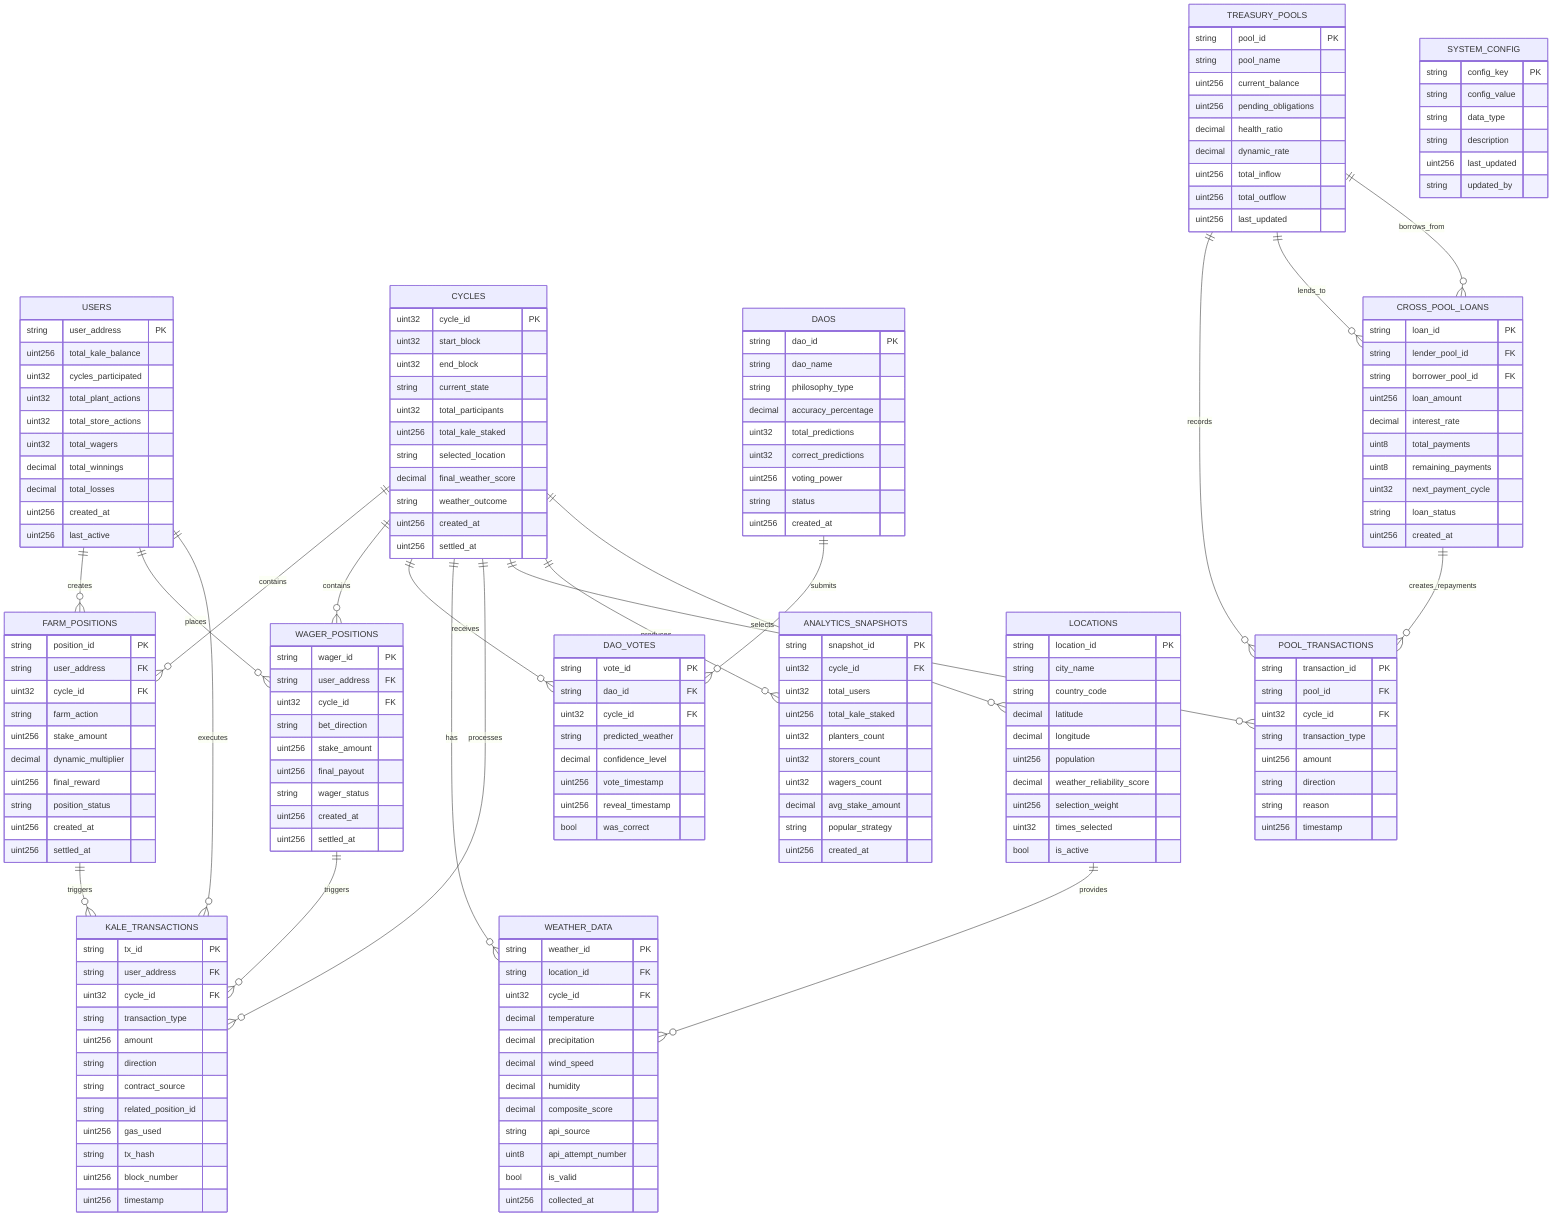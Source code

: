 erDiagram
    USERS {
        string user_address PK
        uint256 total_kale_balance
        uint32 cycles_participated
        uint32 total_plant_actions
        uint32 total_store_actions  
        uint32 total_wagers
        decimal total_winnings
        decimal total_losses
        uint256 created_at
        uint256 last_active
    }
    
    CYCLES {
        uint32 cycle_id PK
        uint32 start_block
        uint32 end_block
        string current_state
        uint32 total_participants
        uint256 total_kale_staked
        string selected_location
        decimal final_weather_score
        string weather_outcome
        uint256 created_at
        uint256 settled_at
    }
    
    DAOS {
        string dao_id PK
        string dao_name
        string philosophy_type
        decimal accuracy_percentage
        uint32 total_predictions
        uint32 correct_predictions
        uint256 voting_power
        string status
        uint256 created_at
    }
    
    DAO_VOTES {
        string vote_id PK
        string dao_id FK
        uint32 cycle_id FK
        string predicted_weather
        decimal confidence_level
        uint256 vote_timestamp
        uint256 reveal_timestamp
        bool was_correct
    }
    
    FARM_POSITIONS {
        string position_id PK
        string user_address FK
        uint32 cycle_id FK
        string farm_action
        uint256 stake_amount
        decimal dynamic_multiplier
        uint256 final_reward
        string position_status
        uint256 created_at
        uint256 settled_at
    }
    
    WAGER_POSITIONS {
        string wager_id PK
        string user_address FK
        uint32 cycle_id FK
        string bet_direction
        uint256 stake_amount
        uint256 final_payout
        string wager_status
        uint256 created_at
        uint256 settled_at
    }
    
    TREASURY_POOLS {
        string pool_id PK
        string pool_name
        uint256 current_balance
        uint256 pending_obligations
        decimal health_ratio
        decimal dynamic_rate
        uint256 total_inflow
        uint256 total_outflow
        uint256 last_updated
    }
    
    POOL_TRANSACTIONS {
        string transaction_id PK
        string pool_id FK
        uint32 cycle_id FK
        string transaction_type
        uint256 amount
        string direction
        string reason
        uint256 timestamp
    }
    
    CROSS_POOL_LOANS {
        string loan_id PK
        string lender_pool_id FK
        string borrower_pool_id FK
        uint256 loan_amount
        decimal interest_rate
        uint8 total_payments
        uint8 remaining_payments
        uint32 next_payment_cycle
        string loan_status
        uint256 created_at
    }
    
    LOCATIONS {
        string location_id PK
        string city_name
        string country_code
        decimal latitude
        decimal longitude
        uint256 population
        decimal weather_reliability_score
        uint256 selection_weight
        uint32 times_selected
        bool is_active
    }
    
    WEATHER_DATA {
        string weather_id PK
        string location_id FK
        uint32 cycle_id FK
        decimal temperature
        decimal precipitation
        decimal wind_speed
        decimal humidity
        decimal composite_score
        string api_source
        uint8 api_attempt_number
        bool is_valid
        uint256 collected_at
    }
    
    KALE_TRANSACTIONS {
        string tx_id PK
        string user_address FK
        uint32 cycle_id FK
        string transaction_type
        uint256 amount
        string direction
        string contract_source
        string related_position_id
        uint256 gas_used
        string tx_hash
        uint256 block_number
        uint256 timestamp
    }
    
    SYSTEM_CONFIG {
        string config_key PK
        string config_value
        string data_type
        string description
        uint256 last_updated
        string updated_by
    }
    
    ANALYTICS_SNAPSHOTS {
        string snapshot_id PK
        uint32 cycle_id FK
        uint32 total_users
        uint256 total_kale_staked
        uint32 planters_count
        uint32 storers_count
        uint32 wagers_count
        decimal avg_stake_amount
        string popular_strategy
        uint256 created_at
    }
    
    %% User Relationships
    USERS ||--o{ FARM_POSITIONS : creates
    USERS ||--o{ WAGER_POSITIONS : places
    USERS ||--o{ KALE_TRANSACTIONS : executes
    
    %% Cycle Relationships  
    CYCLES ||--o{ FARM_POSITIONS : contains
    CYCLES ||--o{ WAGER_POSITIONS : contains
    CYCLES ||--o{ DAO_VOTES : receives
    CYCLES ||--o{ WEATHER_DATA : has
    CYCLES ||--o{ KALE_TRANSACTIONS : processes
    CYCLES ||--o{ POOL_TRANSACTIONS : generates
    CYCLES ||--o{ ANALYTICS_SNAPSHOTS : produces
    CYCLES ||--o{ LOCATIONS : selects
    
    %% DAO Relationships
    DAOS ||--o{ DAO_VOTES : submits
    
    %% Pool Relationships
    TREASURY_POOLS ||--o{ POOL_TRANSACTIONS : records
    TREASURY_POOLS ||--o{ CROSS_POOL_LOANS : lends_to
    TREASURY_POOLS ||--o{ CROSS_POOL_LOANS : borrows_from
    
    %% Location Relationships
    LOCATIONS ||--o{ WEATHER_DATA : provides
    
    %% Transaction Relationships
    FARM_POSITIONS ||--o{ KALE_TRANSACTIONS : triggers
    WAGER_POSITIONS ||--o{ KALE_TRANSACTIONS : triggers
    
    %% Loan Relationships  
    CROSS_POOL_LOANS ||--o{ POOL_TRANSACTIONS : creates_repayments